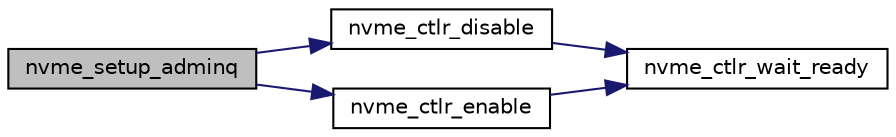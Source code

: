 digraph "nvme_setup_adminq"
{
  edge [fontname="Helvetica",fontsize="10",labelfontname="Helvetica",labelfontsize="10"];
  node [fontname="Helvetica",fontsize="10",shape=record];
  rankdir="LR";
  Node1 [label="nvme_setup_adminq",height=0.2,width=0.4,color="black", fillcolor="grey75", style="filled", fontcolor="black"];
  Node1 -> Node2 [color="midnightblue",fontsize="10",style="solid",fontname="Helvetica"];
  Node2 [label="nvme_ctlr_disable",height=0.2,width=0.4,color="black", fillcolor="white", style="filled",URL="$unvme__nvme_8c.html#a07e19a085ac3acfc906edc23086c9398"];
  Node2 -> Node3 [color="midnightblue",fontsize="10",style="solid",fontname="Helvetica"];
  Node3 [label="nvme_ctlr_wait_ready",height=0.2,width=0.4,color="black", fillcolor="white", style="filled",URL="$unvme__nvme_8c.html#ace54fb125ce34434626a3f2f0679f088"];
  Node1 -> Node4 [color="midnightblue",fontsize="10",style="solid",fontname="Helvetica"];
  Node4 [label="nvme_ctlr_enable",height=0.2,width=0.4,color="black", fillcolor="white", style="filled",URL="$unvme__nvme_8c.html#a81186514eda42496873393557a046901"];
  Node4 -> Node3 [color="midnightblue",fontsize="10",style="solid",fontname="Helvetica"];
}
